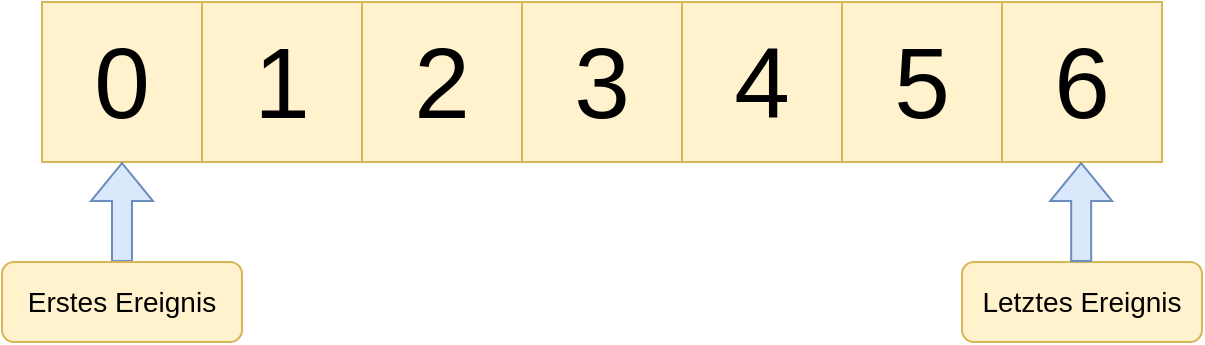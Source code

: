 <mxfile version="20.3.6" type="github">
  <diagram id="RgDUGABZwyIEaO8ZipTe" name="Seite-1">
    <mxGraphModel dx="651" dy="396" grid="1" gridSize="10" guides="1" tooltips="1" connect="1" arrows="1" fold="1" page="1" pageScale="1" pageWidth="827" pageHeight="1169" math="0" shadow="0">
      <root>
        <mxCell id="0" />
        <mxCell id="1" parent="0" />
        <mxCell id="bAJiLaF6DqSXuImHkChI-2" value="&lt;font style=&quot;font-size: 50px;&quot;&gt;0&lt;/font&gt;" style="whiteSpace=wrap;html=1;aspect=fixed;fillColor=#fff2cc;strokeColor=#d6b656;" vertex="1" parent="1">
          <mxGeometry x="80" y="130" width="80" height="80" as="geometry" />
        </mxCell>
        <mxCell id="bAJiLaF6DqSXuImHkChI-3" value="1" style="whiteSpace=wrap;html=1;aspect=fixed;fillColor=#fff2cc;strokeColor=#d6b656;fontSize=50;" vertex="1" parent="1">
          <mxGeometry x="160" y="130" width="80" height="80" as="geometry" />
        </mxCell>
        <mxCell id="bAJiLaF6DqSXuImHkChI-4" value="2" style="whiteSpace=wrap;html=1;aspect=fixed;fillColor=#fff2cc;strokeColor=#d6b656;fontSize=50;" vertex="1" parent="1">
          <mxGeometry x="240" y="130" width="80" height="80" as="geometry" />
        </mxCell>
        <mxCell id="bAJiLaF6DqSXuImHkChI-5" value="3" style="whiteSpace=wrap;html=1;aspect=fixed;fillColor=#fff2cc;strokeColor=#d6b656;fontSize=50;" vertex="1" parent="1">
          <mxGeometry x="320" y="130" width="80" height="80" as="geometry" />
        </mxCell>
        <mxCell id="bAJiLaF6DqSXuImHkChI-6" value="4" style="whiteSpace=wrap;html=1;aspect=fixed;fillColor=#fff2cc;strokeColor=#d6b656;fontSize=50;" vertex="1" parent="1">
          <mxGeometry x="400" y="130" width="80" height="80" as="geometry" />
        </mxCell>
        <mxCell id="bAJiLaF6DqSXuImHkChI-7" value="&lt;font style=&quot;font-size: 50px;&quot;&gt;6&lt;/font&gt;" style="whiteSpace=wrap;html=1;aspect=fixed;fillColor=#fff2cc;strokeColor=#d6b656;" vertex="1" parent="1">
          <mxGeometry x="560" y="130" width="80" height="80" as="geometry" />
        </mxCell>
        <mxCell id="bAJiLaF6DqSXuImHkChI-8" value="&lt;font style=&quot;font-size: 50px;&quot;&gt;5&lt;/font&gt;" style="whiteSpace=wrap;html=1;aspect=fixed;fillColor=#fff2cc;strokeColor=#d6b656;" vertex="1" parent="1">
          <mxGeometry x="480" y="130" width="80" height="80" as="geometry" />
        </mxCell>
        <mxCell id="bAJiLaF6DqSXuImHkChI-9" value="" style="shape=flexArrow;endArrow=classic;html=1;rounded=0;fontSize=50;fillColor=#dae8fc;strokeColor=#6c8ebf;" edge="1" parent="1" source="bAJiLaF6DqSXuImHkChI-10" target="bAJiLaF6DqSXuImHkChI-2">
          <mxGeometry width="50" height="50" relative="1" as="geometry">
            <mxPoint x="120" y="270" as="sourcePoint" />
            <mxPoint x="119.5" y="220" as="targetPoint" />
          </mxGeometry>
        </mxCell>
        <mxCell id="bAJiLaF6DqSXuImHkChI-10" value="&lt;font style=&quot;font-size: 14px; line-height: 0.5;&quot;&gt;Erstes Ereignis&lt;/font&gt;" style="rounded=1;whiteSpace=wrap;html=1;fontSize=50;fillColor=#fff2cc;strokeColor=#d6b656;textDirection=ltr;verticalAlign=bottom;horizontal=1;" vertex="1" parent="1">
          <mxGeometry x="60" y="260" width="120" height="40" as="geometry" />
        </mxCell>
        <mxCell id="bAJiLaF6DqSXuImHkChI-11" value="&lt;font style=&quot;font-size: 14px; line-height: 0.5;&quot;&gt;Letztes Ereignis&lt;/font&gt;" style="rounded=1;whiteSpace=wrap;html=1;fontSize=50;fillColor=#fff2cc;strokeColor=#d6b656;textDirection=ltr;verticalAlign=bottom;horizontal=1;" vertex="1" parent="1">
          <mxGeometry x="540" y="260" width="120" height="40" as="geometry" />
        </mxCell>
        <mxCell id="bAJiLaF6DqSXuImHkChI-12" value="" style="shape=flexArrow;endArrow=classic;html=1;rounded=0;fontSize=50;fillColor=#dae8fc;strokeColor=#6c8ebf;" edge="1" parent="1">
          <mxGeometry width="50" height="50" relative="1" as="geometry">
            <mxPoint x="599.58" y="260" as="sourcePoint" />
            <mxPoint x="599.58" y="210" as="targetPoint" />
          </mxGeometry>
        </mxCell>
      </root>
    </mxGraphModel>
  </diagram>
</mxfile>
